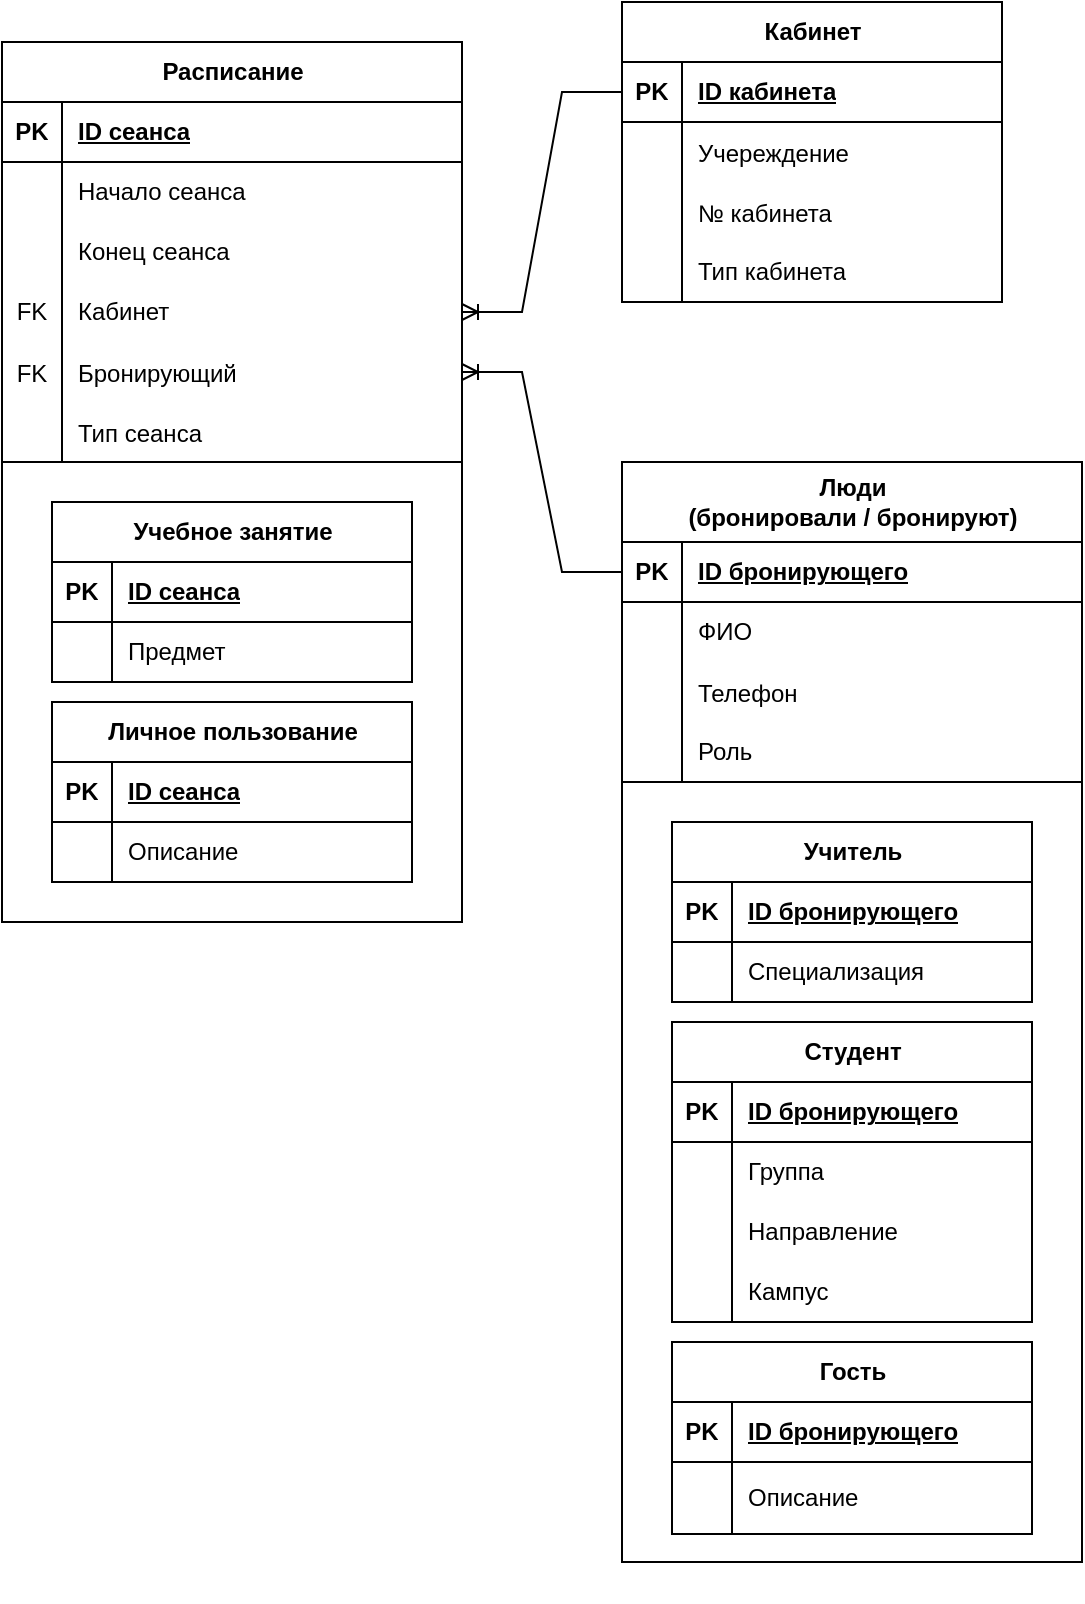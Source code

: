 <mxfile version="24.7.17">
  <diagram name="Page-1" id="GQPAW1GtwJ9Cb9B1Ui5l">
    <mxGraphModel dx="989" dy="580" grid="1" gridSize="10" guides="1" tooltips="1" connect="1" arrows="1" fold="1" page="1" pageScale="1" pageWidth="827" pageHeight="1169" math="0" shadow="0">
      <root>
        <mxCell id="0" />
        <mxCell id="1" parent="0" />
        <mxCell id="cDW0ULxtZVftsI7TQmaN-59" value="" style="group" vertex="1" connectable="0" parent="1">
          <mxGeometry x="30" y="190" width="230" height="440" as="geometry" />
        </mxCell>
        <mxCell id="cDW0ULxtZVftsI7TQmaN-13" value="" style="whiteSpace=wrap;html=1;align=center;verticalAlign=top;" vertex="1" parent="cDW0ULxtZVftsI7TQmaN-59">
          <mxGeometry width="230" height="440" as="geometry" />
        </mxCell>
        <mxCell id="cDW0ULxtZVftsI7TQmaN-31" value="Расписание" style="shape=table;startSize=30;container=1;collapsible=1;childLayout=tableLayout;fixedRows=1;rowLines=0;fontStyle=1;align=center;resizeLast=1;html=1;movable=1;resizable=1;rotatable=1;deletable=1;editable=1;locked=0;connectable=1;resizeWidth=1;" vertex="1" parent="cDW0ULxtZVftsI7TQmaN-59">
          <mxGeometry width="230.0" height="210" as="geometry" />
        </mxCell>
        <mxCell id="cDW0ULxtZVftsI7TQmaN-32" value="" style="shape=tableRow;horizontal=0;startSize=0;swimlaneHead=0;swimlaneBody=0;fillColor=none;collapsible=0;dropTarget=0;points=[[0,0.5],[1,0.5]];portConstraint=eastwest;top=0;left=0;right=0;bottom=1;movable=1;resizable=1;rotatable=1;deletable=1;editable=1;locked=0;connectable=1;resizeWidth=1;" vertex="1" parent="cDW0ULxtZVftsI7TQmaN-31">
          <mxGeometry y="30" width="230.0" height="30" as="geometry" />
        </mxCell>
        <mxCell id="cDW0ULxtZVftsI7TQmaN-33" value="PK" style="shape=partialRectangle;connectable=1;fillColor=none;top=0;left=0;bottom=0;right=0;fontStyle=1;overflow=hidden;whiteSpace=wrap;html=1;movable=1;resizable=1;rotatable=1;deletable=1;editable=1;locked=0;resizeWidth=1;" vertex="1" parent="cDW0ULxtZVftsI7TQmaN-32">
          <mxGeometry width="30" height="30" as="geometry">
            <mxRectangle width="30" height="30" as="alternateBounds" />
          </mxGeometry>
        </mxCell>
        <mxCell id="cDW0ULxtZVftsI7TQmaN-34" value="ID сеанса" style="shape=partialRectangle;connectable=1;fillColor=none;top=0;left=0;bottom=0;right=0;align=left;spacingLeft=6;fontStyle=5;overflow=hidden;whiteSpace=wrap;html=1;movable=1;resizable=1;rotatable=1;deletable=1;editable=1;locked=0;resizeWidth=1;" vertex="1" parent="cDW0ULxtZVftsI7TQmaN-32">
          <mxGeometry x="30" width="200.0" height="30" as="geometry">
            <mxRectangle width="200.0" height="30" as="alternateBounds" />
          </mxGeometry>
        </mxCell>
        <mxCell id="YwvZjFzLqk85yaAwuuCz-62" value="" style="shape=tableRow;horizontal=0;startSize=0;swimlaneHead=0;swimlaneBody=0;fillColor=none;collapsible=0;dropTarget=0;points=[[0,0.5],[1,0.5]];portConstraint=eastwest;top=0;left=0;right=0;bottom=0;movable=1;resizable=1;rotatable=1;deletable=1;editable=1;locked=0;connectable=1;resizeWidth=1;" parent="cDW0ULxtZVftsI7TQmaN-31" vertex="1">
          <mxGeometry y="60" width="230.0" height="30" as="geometry" />
        </mxCell>
        <mxCell id="YwvZjFzLqk85yaAwuuCz-63" value="" style="shape=partialRectangle;connectable=1;fillColor=none;top=0;left=0;bottom=0;right=0;editable=1;overflow=hidden;whiteSpace=wrap;html=1;movable=1;resizable=1;rotatable=1;deletable=1;locked=0;resizeWidth=1;" parent="YwvZjFzLqk85yaAwuuCz-62" vertex="1">
          <mxGeometry width="30" height="30" as="geometry">
            <mxRectangle width="30" height="30" as="alternateBounds" />
          </mxGeometry>
        </mxCell>
        <mxCell id="YwvZjFzLqk85yaAwuuCz-64" value="Начало сеанса" style="shape=partialRectangle;connectable=1;fillColor=none;top=0;left=0;bottom=0;right=0;align=left;spacingLeft=6;overflow=hidden;whiteSpace=wrap;html=1;movable=1;resizable=1;rotatable=1;deletable=1;editable=1;locked=0;resizeWidth=1;" parent="YwvZjFzLqk85yaAwuuCz-62" vertex="1">
          <mxGeometry x="30" width="200.0" height="30" as="geometry">
            <mxRectangle width="200.0" height="30" as="alternateBounds" />
          </mxGeometry>
        </mxCell>
        <mxCell id="YwvZjFzLqk85yaAwuuCz-65" value="" style="shape=tableRow;horizontal=0;startSize=0;swimlaneHead=0;swimlaneBody=0;fillColor=none;collapsible=0;dropTarget=0;points=[[0,0.5],[1,0.5]];portConstraint=eastwest;top=0;left=0;right=0;bottom=0;movable=1;resizable=1;rotatable=1;deletable=1;editable=1;locked=0;connectable=1;resizeWidth=1;" parent="cDW0ULxtZVftsI7TQmaN-31" vertex="1">
          <mxGeometry y="90" width="230.0" height="30" as="geometry" />
        </mxCell>
        <mxCell id="YwvZjFzLqk85yaAwuuCz-66" value="" style="shape=partialRectangle;connectable=1;fillColor=none;top=0;left=0;bottom=0;right=0;editable=1;overflow=hidden;whiteSpace=wrap;html=1;movable=1;resizable=1;rotatable=1;deletable=1;locked=0;resizeWidth=1;" parent="YwvZjFzLqk85yaAwuuCz-65" vertex="1">
          <mxGeometry width="30" height="30" as="geometry">
            <mxRectangle width="30" height="30" as="alternateBounds" />
          </mxGeometry>
        </mxCell>
        <mxCell id="YwvZjFzLqk85yaAwuuCz-67" value="Конец сеанса" style="shape=partialRectangle;connectable=1;fillColor=none;top=0;left=0;bottom=0;right=0;align=left;spacingLeft=6;overflow=hidden;whiteSpace=wrap;html=1;movable=1;resizable=1;rotatable=1;deletable=1;editable=1;locked=0;resizeWidth=1;" parent="YwvZjFzLqk85yaAwuuCz-65" vertex="1">
          <mxGeometry x="30" width="200.0" height="30" as="geometry">
            <mxRectangle width="200.0" height="30" as="alternateBounds" />
          </mxGeometry>
        </mxCell>
        <mxCell id="YwvZjFzLqk85yaAwuuCz-59" value="" style="shape=tableRow;horizontal=0;startSize=0;swimlaneHead=0;swimlaneBody=0;fillColor=none;collapsible=0;dropTarget=0;points=[[0,0.5],[1,0.5]];portConstraint=eastwest;top=0;left=0;right=0;bottom=0;" parent="cDW0ULxtZVftsI7TQmaN-31" vertex="1">
          <mxGeometry y="120" width="230.0" height="30" as="geometry" />
        </mxCell>
        <mxCell id="YwvZjFzLqk85yaAwuuCz-60" value="FK" style="shape=partialRectangle;connectable=0;fillColor=none;top=0;left=0;bottom=0;right=0;editable=1;overflow=hidden;whiteSpace=wrap;html=1;" parent="YwvZjFzLqk85yaAwuuCz-59" vertex="1">
          <mxGeometry width="30" height="30" as="geometry">
            <mxRectangle width="30" height="30" as="alternateBounds" />
          </mxGeometry>
        </mxCell>
        <mxCell id="YwvZjFzLqk85yaAwuuCz-61" value="Кабинет" style="shape=partialRectangle;connectable=0;fillColor=none;top=0;left=0;bottom=0;right=0;align=left;spacingLeft=6;overflow=hidden;whiteSpace=wrap;html=1;" parent="YwvZjFzLqk85yaAwuuCz-59" vertex="1">
          <mxGeometry x="30" width="200.0" height="30" as="geometry">
            <mxRectangle width="200.0" height="30" as="alternateBounds" />
          </mxGeometry>
        </mxCell>
        <mxCell id="cDW0ULxtZVftsI7TQmaN-79" value="" style="shape=tableRow;horizontal=0;startSize=0;swimlaneHead=0;swimlaneBody=0;fillColor=none;collapsible=0;dropTarget=0;points=[[0,0.5],[1,0.5]];portConstraint=eastwest;top=0;left=0;right=0;bottom=0;" vertex="1" parent="cDW0ULxtZVftsI7TQmaN-31">
          <mxGeometry y="150" width="230.0" height="30" as="geometry" />
        </mxCell>
        <mxCell id="cDW0ULxtZVftsI7TQmaN-80" value="FK" style="shape=partialRectangle;connectable=0;fillColor=none;top=0;left=0;bottom=0;right=0;editable=1;overflow=hidden;" vertex="1" parent="cDW0ULxtZVftsI7TQmaN-79">
          <mxGeometry width="30" height="30" as="geometry">
            <mxRectangle width="30" height="30" as="alternateBounds" />
          </mxGeometry>
        </mxCell>
        <mxCell id="cDW0ULxtZVftsI7TQmaN-81" value="Бронирующий" style="shape=partialRectangle;connectable=0;fillColor=none;top=0;left=0;bottom=0;right=0;align=left;spacingLeft=6;overflow=hidden;" vertex="1" parent="cDW0ULxtZVftsI7TQmaN-79">
          <mxGeometry x="30" width="200.0" height="30" as="geometry">
            <mxRectangle width="200.0" height="30" as="alternateBounds" />
          </mxGeometry>
        </mxCell>
        <mxCell id="cDW0ULxtZVftsI7TQmaN-76" value="" style="shape=tableRow;horizontal=0;startSize=0;swimlaneHead=0;swimlaneBody=0;fillColor=none;collapsible=0;dropTarget=0;points=[[0,0.5],[1,0.5]];portConstraint=eastwest;top=0;left=0;right=0;bottom=0;" vertex="1" parent="cDW0ULxtZVftsI7TQmaN-31">
          <mxGeometry y="180" width="230.0" height="30" as="geometry" />
        </mxCell>
        <mxCell id="cDW0ULxtZVftsI7TQmaN-77" value="" style="shape=partialRectangle;connectable=0;fillColor=none;top=0;left=0;bottom=0;right=0;editable=1;overflow=hidden;" vertex="1" parent="cDW0ULxtZVftsI7TQmaN-76">
          <mxGeometry width="30" height="30" as="geometry">
            <mxRectangle width="30" height="30" as="alternateBounds" />
          </mxGeometry>
        </mxCell>
        <mxCell id="cDW0ULxtZVftsI7TQmaN-78" value="Тип сеанса" style="shape=partialRectangle;connectable=0;fillColor=none;top=0;left=0;bottom=0;right=0;align=left;spacingLeft=6;overflow=hidden;" vertex="1" parent="cDW0ULxtZVftsI7TQmaN-76">
          <mxGeometry x="30" width="200.0" height="30" as="geometry">
            <mxRectangle width="200.0" height="30" as="alternateBounds" />
          </mxGeometry>
        </mxCell>
        <mxCell id="cDW0ULxtZVftsI7TQmaN-60" value="Учебное занятие" style="shape=table;startSize=30;container=1;collapsible=1;childLayout=tableLayout;fixedRows=1;rowLines=0;fontStyle=1;align=center;resizeLast=1;html=1;" vertex="1" parent="cDW0ULxtZVftsI7TQmaN-59">
          <mxGeometry x="25" y="230" width="180" height="90" as="geometry" />
        </mxCell>
        <mxCell id="cDW0ULxtZVftsI7TQmaN-61" value="" style="shape=tableRow;horizontal=0;startSize=0;swimlaneHead=0;swimlaneBody=0;fillColor=none;collapsible=0;dropTarget=0;points=[[0,0.5],[1,0.5]];portConstraint=eastwest;top=0;left=0;right=0;bottom=1;" vertex="1" parent="cDW0ULxtZVftsI7TQmaN-60">
          <mxGeometry y="30" width="180" height="30" as="geometry" />
        </mxCell>
        <mxCell id="cDW0ULxtZVftsI7TQmaN-62" value="PK" style="shape=partialRectangle;connectable=0;fillColor=none;top=0;left=0;bottom=0;right=0;fontStyle=1;overflow=hidden;whiteSpace=wrap;html=1;" vertex="1" parent="cDW0ULxtZVftsI7TQmaN-61">
          <mxGeometry width="30" height="30" as="geometry">
            <mxRectangle width="30" height="30" as="alternateBounds" />
          </mxGeometry>
        </mxCell>
        <mxCell id="cDW0ULxtZVftsI7TQmaN-63" value="ID сеанса" style="shape=partialRectangle;connectable=0;fillColor=none;top=0;left=0;bottom=0;right=0;align=left;spacingLeft=6;fontStyle=5;overflow=hidden;whiteSpace=wrap;html=1;" vertex="1" parent="cDW0ULxtZVftsI7TQmaN-61">
          <mxGeometry x="30" width="150" height="30" as="geometry">
            <mxRectangle width="150" height="30" as="alternateBounds" />
          </mxGeometry>
        </mxCell>
        <mxCell id="cDW0ULxtZVftsI7TQmaN-64" value="" style="shape=tableRow;horizontal=0;startSize=0;swimlaneHead=0;swimlaneBody=0;fillColor=none;collapsible=0;dropTarget=0;points=[[0,0.5],[1,0.5]];portConstraint=eastwest;top=0;left=0;right=0;bottom=0;" vertex="1" parent="cDW0ULxtZVftsI7TQmaN-60">
          <mxGeometry y="60" width="180" height="30" as="geometry" />
        </mxCell>
        <mxCell id="cDW0ULxtZVftsI7TQmaN-65" value="" style="shape=partialRectangle;connectable=0;fillColor=none;top=0;left=0;bottom=0;right=0;editable=1;overflow=hidden;whiteSpace=wrap;html=1;" vertex="1" parent="cDW0ULxtZVftsI7TQmaN-64">
          <mxGeometry width="30" height="30" as="geometry">
            <mxRectangle width="30" height="30" as="alternateBounds" />
          </mxGeometry>
        </mxCell>
        <mxCell id="cDW0ULxtZVftsI7TQmaN-66" value="Предмет" style="shape=partialRectangle;connectable=0;fillColor=none;top=0;left=0;bottom=0;right=0;align=left;spacingLeft=6;overflow=hidden;whiteSpace=wrap;html=1;" vertex="1" parent="cDW0ULxtZVftsI7TQmaN-64">
          <mxGeometry x="30" width="150" height="30" as="geometry">
            <mxRectangle width="150" height="30" as="alternateBounds" />
          </mxGeometry>
        </mxCell>
        <mxCell id="cDW0ULxtZVftsI7TQmaN-82" value="Личное пользование" style="shape=table;startSize=30;container=1;collapsible=1;childLayout=tableLayout;fixedRows=1;rowLines=0;fontStyle=1;align=center;resizeLast=1;html=1;" vertex="1" parent="cDW0ULxtZVftsI7TQmaN-59">
          <mxGeometry x="25" y="330" width="180" height="90" as="geometry" />
        </mxCell>
        <mxCell id="cDW0ULxtZVftsI7TQmaN-83" value="" style="shape=tableRow;horizontal=0;startSize=0;swimlaneHead=0;swimlaneBody=0;fillColor=none;collapsible=0;dropTarget=0;points=[[0,0.5],[1,0.5]];portConstraint=eastwest;top=0;left=0;right=0;bottom=1;" vertex="1" parent="cDW0ULxtZVftsI7TQmaN-82">
          <mxGeometry y="30" width="180" height="30" as="geometry" />
        </mxCell>
        <mxCell id="cDW0ULxtZVftsI7TQmaN-84" value="PK" style="shape=partialRectangle;connectable=0;fillColor=none;top=0;left=0;bottom=0;right=0;fontStyle=1;overflow=hidden;whiteSpace=wrap;html=1;" vertex="1" parent="cDW0ULxtZVftsI7TQmaN-83">
          <mxGeometry width="30" height="30" as="geometry">
            <mxRectangle width="30" height="30" as="alternateBounds" />
          </mxGeometry>
        </mxCell>
        <mxCell id="cDW0ULxtZVftsI7TQmaN-85" value="ID сеанса" style="shape=partialRectangle;connectable=0;fillColor=none;top=0;left=0;bottom=0;right=0;align=left;spacingLeft=6;fontStyle=5;overflow=hidden;whiteSpace=wrap;html=1;" vertex="1" parent="cDW0ULxtZVftsI7TQmaN-83">
          <mxGeometry x="30" width="150" height="30" as="geometry">
            <mxRectangle width="150" height="30" as="alternateBounds" />
          </mxGeometry>
        </mxCell>
        <mxCell id="cDW0ULxtZVftsI7TQmaN-86" value="" style="shape=tableRow;horizontal=0;startSize=0;swimlaneHead=0;swimlaneBody=0;fillColor=none;collapsible=0;dropTarget=0;points=[[0,0.5],[1,0.5]];portConstraint=eastwest;top=0;left=0;right=0;bottom=0;" vertex="1" parent="cDW0ULxtZVftsI7TQmaN-82">
          <mxGeometry y="60" width="180" height="30" as="geometry" />
        </mxCell>
        <mxCell id="cDW0ULxtZVftsI7TQmaN-87" value="" style="shape=partialRectangle;connectable=0;fillColor=none;top=0;left=0;bottom=0;right=0;editable=1;overflow=hidden;whiteSpace=wrap;html=1;" vertex="1" parent="cDW0ULxtZVftsI7TQmaN-86">
          <mxGeometry width="30" height="30" as="geometry">
            <mxRectangle width="30" height="30" as="alternateBounds" />
          </mxGeometry>
        </mxCell>
        <mxCell id="cDW0ULxtZVftsI7TQmaN-88" value="Описание" style="shape=partialRectangle;connectable=0;fillColor=none;top=0;left=0;bottom=0;right=0;align=left;spacingLeft=6;overflow=hidden;whiteSpace=wrap;html=1;" vertex="1" parent="cDW0ULxtZVftsI7TQmaN-86">
          <mxGeometry x="30" width="150" height="30" as="geometry">
            <mxRectangle width="150" height="30" as="alternateBounds" />
          </mxGeometry>
        </mxCell>
        <mxCell id="cDW0ULxtZVftsI7TQmaN-90" value="" style="edgeStyle=entityRelationEdgeStyle;fontSize=12;html=1;endArrow=ERoneToMany;rounded=0;" edge="1" parent="1" source="YwvZjFzLqk85yaAwuuCz-32" target="YwvZjFzLqk85yaAwuuCz-59">
          <mxGeometry width="100" height="100" relative="1" as="geometry">
            <mxPoint x="270" y="65" as="sourcePoint" />
            <mxPoint x="650" y="210" as="targetPoint" />
          </mxGeometry>
        </mxCell>
        <mxCell id="cDW0ULxtZVftsI7TQmaN-139" value="" style="group" vertex="1" connectable="0" parent="1">
          <mxGeometry x="340" y="400" width="230" height="570" as="geometry" />
        </mxCell>
        <mxCell id="cDW0ULxtZVftsI7TQmaN-138" value="" style="whiteSpace=wrap;html=1;align=center;" vertex="1" parent="cDW0ULxtZVftsI7TQmaN-139">
          <mxGeometry width="230" height="550" as="geometry" />
        </mxCell>
        <mxCell id="cDW0ULxtZVftsI7TQmaN-93" value="Люди&lt;br&gt;(бронировали / бронируют)" style="shape=table;startSize=40;container=1;collapsible=1;childLayout=tableLayout;fixedRows=1;rowLines=0;fontStyle=1;align=center;resizeLast=1;html=1;" vertex="1" parent="cDW0ULxtZVftsI7TQmaN-139">
          <mxGeometry width="230" height="160" as="geometry" />
        </mxCell>
        <mxCell id="cDW0ULxtZVftsI7TQmaN-94" value="" style="shape=tableRow;horizontal=0;startSize=0;swimlaneHead=0;swimlaneBody=0;fillColor=none;collapsible=0;dropTarget=0;points=[[0,0.5],[1,0.5]];portConstraint=eastwest;top=0;left=0;right=0;bottom=1;" vertex="1" parent="cDW0ULxtZVftsI7TQmaN-93">
          <mxGeometry y="40" width="230" height="30" as="geometry" />
        </mxCell>
        <mxCell id="cDW0ULxtZVftsI7TQmaN-95" value="PK" style="shape=partialRectangle;connectable=0;fillColor=none;top=0;left=0;bottom=0;right=0;fontStyle=1;overflow=hidden;whiteSpace=wrap;html=1;" vertex="1" parent="cDW0ULxtZVftsI7TQmaN-94">
          <mxGeometry width="30" height="30" as="geometry">
            <mxRectangle width="30" height="30" as="alternateBounds" />
          </mxGeometry>
        </mxCell>
        <mxCell id="cDW0ULxtZVftsI7TQmaN-96" value="ID бронирующего" style="shape=partialRectangle;connectable=0;fillColor=none;top=0;left=0;bottom=0;right=0;align=left;spacingLeft=6;fontStyle=5;overflow=hidden;whiteSpace=wrap;html=1;" vertex="1" parent="cDW0ULxtZVftsI7TQmaN-94">
          <mxGeometry x="30" width="200" height="30" as="geometry">
            <mxRectangle width="200" height="30" as="alternateBounds" />
          </mxGeometry>
        </mxCell>
        <mxCell id="cDW0ULxtZVftsI7TQmaN-97" value="" style="shape=tableRow;horizontal=0;startSize=0;swimlaneHead=0;swimlaneBody=0;fillColor=none;collapsible=0;dropTarget=0;points=[[0,0.5],[1,0.5]];portConstraint=eastwest;top=0;left=0;right=0;bottom=0;" vertex="1" parent="cDW0ULxtZVftsI7TQmaN-93">
          <mxGeometry y="70" width="230" height="30" as="geometry" />
        </mxCell>
        <mxCell id="cDW0ULxtZVftsI7TQmaN-98" value="" style="shape=partialRectangle;connectable=0;fillColor=none;top=0;left=0;bottom=0;right=0;editable=1;overflow=hidden;whiteSpace=wrap;html=1;" vertex="1" parent="cDW0ULxtZVftsI7TQmaN-97">
          <mxGeometry width="30" height="30" as="geometry">
            <mxRectangle width="30" height="30" as="alternateBounds" />
          </mxGeometry>
        </mxCell>
        <mxCell id="cDW0ULxtZVftsI7TQmaN-99" value="ФИО" style="shape=partialRectangle;connectable=0;fillColor=none;top=0;left=0;bottom=0;right=0;align=left;spacingLeft=6;overflow=hidden;whiteSpace=wrap;html=1;" vertex="1" parent="cDW0ULxtZVftsI7TQmaN-97">
          <mxGeometry x="30" width="200" height="30" as="geometry">
            <mxRectangle width="200" height="30" as="alternateBounds" />
          </mxGeometry>
        </mxCell>
        <mxCell id="cDW0ULxtZVftsI7TQmaN-153" value="" style="shape=tableRow;horizontal=0;startSize=0;swimlaneHead=0;swimlaneBody=0;fillColor=none;collapsible=0;dropTarget=0;points=[[0,0.5],[1,0.5]];portConstraint=eastwest;top=0;left=0;right=0;bottom=0;" vertex="1" parent="cDW0ULxtZVftsI7TQmaN-93">
          <mxGeometry y="100" width="230" height="30" as="geometry" />
        </mxCell>
        <mxCell id="cDW0ULxtZVftsI7TQmaN-154" value="" style="shape=partialRectangle;connectable=0;fillColor=none;top=0;left=0;bottom=0;right=0;editable=1;overflow=hidden;" vertex="1" parent="cDW0ULxtZVftsI7TQmaN-153">
          <mxGeometry width="30" height="30" as="geometry">
            <mxRectangle width="30" height="30" as="alternateBounds" />
          </mxGeometry>
        </mxCell>
        <mxCell id="cDW0ULxtZVftsI7TQmaN-155" value="Телефон" style="shape=partialRectangle;connectable=0;fillColor=none;top=0;left=0;bottom=0;right=0;align=left;spacingLeft=6;overflow=hidden;" vertex="1" parent="cDW0ULxtZVftsI7TQmaN-153">
          <mxGeometry x="30" width="200" height="30" as="geometry">
            <mxRectangle width="200" height="30" as="alternateBounds" />
          </mxGeometry>
        </mxCell>
        <mxCell id="cDW0ULxtZVftsI7TQmaN-100" value="" style="shape=tableRow;horizontal=0;startSize=0;swimlaneHead=0;swimlaneBody=0;fillColor=none;collapsible=0;dropTarget=0;points=[[0,0.5],[1,0.5]];portConstraint=eastwest;top=0;left=0;right=0;bottom=0;" vertex="1" parent="cDW0ULxtZVftsI7TQmaN-93">
          <mxGeometry y="130" width="230" height="30" as="geometry" />
        </mxCell>
        <mxCell id="cDW0ULxtZVftsI7TQmaN-101" value="" style="shape=partialRectangle;connectable=0;fillColor=none;top=0;left=0;bottom=0;right=0;editable=1;overflow=hidden;whiteSpace=wrap;html=1;" vertex="1" parent="cDW0ULxtZVftsI7TQmaN-100">
          <mxGeometry width="30" height="30" as="geometry">
            <mxRectangle width="30" height="30" as="alternateBounds" />
          </mxGeometry>
        </mxCell>
        <mxCell id="cDW0ULxtZVftsI7TQmaN-102" value="Роль" style="shape=partialRectangle;connectable=0;fillColor=none;top=0;left=0;bottom=0;right=0;align=left;spacingLeft=6;overflow=hidden;whiteSpace=wrap;html=1;" vertex="1" parent="cDW0ULxtZVftsI7TQmaN-100">
          <mxGeometry x="30" width="200" height="30" as="geometry">
            <mxRectangle width="200" height="30" as="alternateBounds" />
          </mxGeometry>
        </mxCell>
        <mxCell id="cDW0ULxtZVftsI7TQmaN-140" value="Учитель" style="shape=table;startSize=30;container=1;collapsible=1;childLayout=tableLayout;fixedRows=1;rowLines=0;fontStyle=1;align=center;resizeLast=1;html=1;" vertex="1" parent="cDW0ULxtZVftsI7TQmaN-139">
          <mxGeometry x="25" y="180" width="180" height="90" as="geometry" />
        </mxCell>
        <mxCell id="cDW0ULxtZVftsI7TQmaN-141" value="" style="shape=tableRow;horizontal=0;startSize=0;swimlaneHead=0;swimlaneBody=0;fillColor=none;collapsible=0;dropTarget=0;points=[[0,0.5],[1,0.5]];portConstraint=eastwest;top=0;left=0;right=0;bottom=1;" vertex="1" parent="cDW0ULxtZVftsI7TQmaN-140">
          <mxGeometry y="30" width="180" height="30" as="geometry" />
        </mxCell>
        <mxCell id="cDW0ULxtZVftsI7TQmaN-142" value="PK" style="shape=partialRectangle;connectable=0;fillColor=none;top=0;left=0;bottom=0;right=0;fontStyle=1;overflow=hidden;whiteSpace=wrap;html=1;" vertex="1" parent="cDW0ULxtZVftsI7TQmaN-141">
          <mxGeometry width="30" height="30" as="geometry">
            <mxRectangle width="30" height="30" as="alternateBounds" />
          </mxGeometry>
        </mxCell>
        <mxCell id="cDW0ULxtZVftsI7TQmaN-143" value="ID бронирующего" style="shape=partialRectangle;connectable=0;fillColor=none;top=0;left=0;bottom=0;right=0;align=left;spacingLeft=6;fontStyle=5;overflow=hidden;whiteSpace=wrap;html=1;" vertex="1" parent="cDW0ULxtZVftsI7TQmaN-141">
          <mxGeometry x="30" width="150" height="30" as="geometry">
            <mxRectangle width="150" height="30" as="alternateBounds" />
          </mxGeometry>
        </mxCell>
        <mxCell id="cDW0ULxtZVftsI7TQmaN-144" value="" style="shape=tableRow;horizontal=0;startSize=0;swimlaneHead=0;swimlaneBody=0;fillColor=none;collapsible=0;dropTarget=0;points=[[0,0.5],[1,0.5]];portConstraint=eastwest;top=0;left=0;right=0;bottom=0;" vertex="1" parent="cDW0ULxtZVftsI7TQmaN-140">
          <mxGeometry y="60" width="180" height="30" as="geometry" />
        </mxCell>
        <mxCell id="cDW0ULxtZVftsI7TQmaN-145" value="" style="shape=partialRectangle;connectable=0;fillColor=none;top=0;left=0;bottom=0;right=0;editable=1;overflow=hidden;whiteSpace=wrap;html=1;" vertex="1" parent="cDW0ULxtZVftsI7TQmaN-144">
          <mxGeometry width="30" height="30" as="geometry">
            <mxRectangle width="30" height="30" as="alternateBounds" />
          </mxGeometry>
        </mxCell>
        <mxCell id="cDW0ULxtZVftsI7TQmaN-146" value="Специализация" style="shape=partialRectangle;connectable=0;fillColor=none;top=0;left=0;bottom=0;right=0;align=left;spacingLeft=6;overflow=hidden;whiteSpace=wrap;html=1;" vertex="1" parent="cDW0ULxtZVftsI7TQmaN-144">
          <mxGeometry x="30" width="150" height="30" as="geometry">
            <mxRectangle width="150" height="30" as="alternateBounds" />
          </mxGeometry>
        </mxCell>
        <mxCell id="cDW0ULxtZVftsI7TQmaN-156" value="Студент" style="shape=table;startSize=30;container=1;collapsible=1;childLayout=tableLayout;fixedRows=1;rowLines=0;fontStyle=1;align=center;resizeLast=1;html=1;" vertex="1" parent="cDW0ULxtZVftsI7TQmaN-139">
          <mxGeometry x="25" y="280" width="180" height="150" as="geometry" />
        </mxCell>
        <mxCell id="cDW0ULxtZVftsI7TQmaN-157" value="" style="shape=tableRow;horizontal=0;startSize=0;swimlaneHead=0;swimlaneBody=0;fillColor=none;collapsible=0;dropTarget=0;points=[[0,0.5],[1,0.5]];portConstraint=eastwest;top=0;left=0;right=0;bottom=1;" vertex="1" parent="cDW0ULxtZVftsI7TQmaN-156">
          <mxGeometry y="30" width="180" height="30" as="geometry" />
        </mxCell>
        <mxCell id="cDW0ULxtZVftsI7TQmaN-158" value="PK" style="shape=partialRectangle;connectable=0;fillColor=none;top=0;left=0;bottom=0;right=0;fontStyle=1;overflow=hidden;whiteSpace=wrap;html=1;" vertex="1" parent="cDW0ULxtZVftsI7TQmaN-157">
          <mxGeometry width="30" height="30" as="geometry">
            <mxRectangle width="30" height="30" as="alternateBounds" />
          </mxGeometry>
        </mxCell>
        <mxCell id="cDW0ULxtZVftsI7TQmaN-159" value="ID бронирующего" style="shape=partialRectangle;connectable=0;fillColor=none;top=0;left=0;bottom=0;right=0;align=left;spacingLeft=6;fontStyle=5;overflow=hidden;whiteSpace=wrap;html=1;" vertex="1" parent="cDW0ULxtZVftsI7TQmaN-157">
          <mxGeometry x="30" width="150" height="30" as="geometry">
            <mxRectangle width="150" height="30" as="alternateBounds" />
          </mxGeometry>
        </mxCell>
        <mxCell id="cDW0ULxtZVftsI7TQmaN-160" value="" style="shape=tableRow;horizontal=0;startSize=0;swimlaneHead=0;swimlaneBody=0;fillColor=none;collapsible=0;dropTarget=0;points=[[0,0.5],[1,0.5]];portConstraint=eastwest;top=0;left=0;right=0;bottom=0;" vertex="1" parent="cDW0ULxtZVftsI7TQmaN-156">
          <mxGeometry y="60" width="180" height="30" as="geometry" />
        </mxCell>
        <mxCell id="cDW0ULxtZVftsI7TQmaN-161" value="" style="shape=partialRectangle;connectable=0;fillColor=none;top=0;left=0;bottom=0;right=0;editable=1;overflow=hidden;whiteSpace=wrap;html=1;" vertex="1" parent="cDW0ULxtZVftsI7TQmaN-160">
          <mxGeometry width="30" height="30" as="geometry">
            <mxRectangle width="30" height="30" as="alternateBounds" />
          </mxGeometry>
        </mxCell>
        <mxCell id="cDW0ULxtZVftsI7TQmaN-162" value="Группа" style="shape=partialRectangle;connectable=0;fillColor=none;top=0;left=0;bottom=0;right=0;align=left;spacingLeft=6;overflow=hidden;whiteSpace=wrap;html=1;" vertex="1" parent="cDW0ULxtZVftsI7TQmaN-160">
          <mxGeometry x="30" width="150" height="30" as="geometry">
            <mxRectangle width="150" height="30" as="alternateBounds" />
          </mxGeometry>
        </mxCell>
        <mxCell id="cDW0ULxtZVftsI7TQmaN-163" value="" style="shape=tableRow;horizontal=0;startSize=0;swimlaneHead=0;swimlaneBody=0;fillColor=none;collapsible=0;dropTarget=0;points=[[0,0.5],[1,0.5]];portConstraint=eastwest;top=0;left=0;right=0;bottom=0;" vertex="1" parent="cDW0ULxtZVftsI7TQmaN-156">
          <mxGeometry y="90" width="180" height="30" as="geometry" />
        </mxCell>
        <mxCell id="cDW0ULxtZVftsI7TQmaN-164" value="" style="shape=partialRectangle;connectable=0;fillColor=none;top=0;left=0;bottom=0;right=0;editable=1;overflow=hidden;whiteSpace=wrap;html=1;" vertex="1" parent="cDW0ULxtZVftsI7TQmaN-163">
          <mxGeometry width="30" height="30" as="geometry">
            <mxRectangle width="30" height="30" as="alternateBounds" />
          </mxGeometry>
        </mxCell>
        <mxCell id="cDW0ULxtZVftsI7TQmaN-165" value="Направление" style="shape=partialRectangle;connectable=0;fillColor=none;top=0;left=0;bottom=0;right=0;align=left;spacingLeft=6;overflow=hidden;whiteSpace=wrap;html=1;" vertex="1" parent="cDW0ULxtZVftsI7TQmaN-163">
          <mxGeometry x="30" width="150" height="30" as="geometry">
            <mxRectangle width="150" height="30" as="alternateBounds" />
          </mxGeometry>
        </mxCell>
        <mxCell id="cDW0ULxtZVftsI7TQmaN-166" value="" style="shape=tableRow;horizontal=0;startSize=0;swimlaneHead=0;swimlaneBody=0;fillColor=none;collapsible=0;dropTarget=0;points=[[0,0.5],[1,0.5]];portConstraint=eastwest;top=0;left=0;right=0;bottom=0;" vertex="1" parent="cDW0ULxtZVftsI7TQmaN-156">
          <mxGeometry y="120" width="180" height="30" as="geometry" />
        </mxCell>
        <mxCell id="cDW0ULxtZVftsI7TQmaN-167" value="" style="shape=partialRectangle;connectable=0;fillColor=none;top=0;left=0;bottom=0;right=0;editable=1;overflow=hidden;whiteSpace=wrap;html=1;" vertex="1" parent="cDW0ULxtZVftsI7TQmaN-166">
          <mxGeometry width="30" height="30" as="geometry">
            <mxRectangle width="30" height="30" as="alternateBounds" />
          </mxGeometry>
        </mxCell>
        <mxCell id="cDW0ULxtZVftsI7TQmaN-168" value="Кампус" style="shape=partialRectangle;connectable=0;fillColor=none;top=0;left=0;bottom=0;right=0;align=left;spacingLeft=6;overflow=hidden;whiteSpace=wrap;html=1;" vertex="1" parent="cDW0ULxtZVftsI7TQmaN-166">
          <mxGeometry x="30" width="150" height="30" as="geometry">
            <mxRectangle width="150" height="30" as="alternateBounds" />
          </mxGeometry>
        </mxCell>
        <mxCell id="cDW0ULxtZVftsI7TQmaN-176" value="Гость" style="shape=table;startSize=30;container=1;collapsible=1;childLayout=tableLayout;fixedRows=1;rowLines=0;fontStyle=1;align=center;resizeLast=1;html=1;" vertex="1" parent="cDW0ULxtZVftsI7TQmaN-139">
          <mxGeometry x="25" y="440" width="180" height="96" as="geometry" />
        </mxCell>
        <mxCell id="cDW0ULxtZVftsI7TQmaN-177" value="" style="shape=tableRow;horizontal=0;startSize=0;swimlaneHead=0;swimlaneBody=0;fillColor=none;collapsible=0;dropTarget=0;points=[[0,0.5],[1,0.5]];portConstraint=eastwest;top=0;left=0;right=0;bottom=1;" vertex="1" parent="cDW0ULxtZVftsI7TQmaN-176">
          <mxGeometry y="30" width="180" height="30" as="geometry" />
        </mxCell>
        <mxCell id="cDW0ULxtZVftsI7TQmaN-178" value="PK" style="shape=partialRectangle;connectable=0;fillColor=none;top=0;left=0;bottom=0;right=0;fontStyle=1;overflow=hidden;whiteSpace=wrap;html=1;" vertex="1" parent="cDW0ULxtZVftsI7TQmaN-177">
          <mxGeometry width="30" height="30" as="geometry">
            <mxRectangle width="30" height="30" as="alternateBounds" />
          </mxGeometry>
        </mxCell>
        <mxCell id="cDW0ULxtZVftsI7TQmaN-179" value="ID бронирующего" style="shape=partialRectangle;connectable=0;fillColor=none;top=0;left=0;bottom=0;right=0;align=left;spacingLeft=6;fontStyle=5;overflow=hidden;whiteSpace=wrap;html=1;" vertex="1" parent="cDW0ULxtZVftsI7TQmaN-177">
          <mxGeometry x="30" width="150" height="30" as="geometry">
            <mxRectangle width="150" height="30" as="alternateBounds" />
          </mxGeometry>
        </mxCell>
        <mxCell id="cDW0ULxtZVftsI7TQmaN-180" value="" style="shape=tableRow;horizontal=0;startSize=0;swimlaneHead=0;swimlaneBody=0;fillColor=none;collapsible=0;dropTarget=0;points=[[0,0.5],[1,0.5]];portConstraint=eastwest;top=0;left=0;right=0;bottom=0;" vertex="1" parent="cDW0ULxtZVftsI7TQmaN-176">
          <mxGeometry y="60" width="180" height="36" as="geometry" />
        </mxCell>
        <mxCell id="cDW0ULxtZVftsI7TQmaN-181" value="" style="shape=partialRectangle;connectable=0;fillColor=none;top=0;left=0;bottom=0;right=0;editable=1;overflow=hidden;whiteSpace=wrap;html=1;" vertex="1" parent="cDW0ULxtZVftsI7TQmaN-180">
          <mxGeometry width="30" height="36" as="geometry">
            <mxRectangle width="30" height="36" as="alternateBounds" />
          </mxGeometry>
        </mxCell>
        <mxCell id="cDW0ULxtZVftsI7TQmaN-182" value="Описание" style="shape=partialRectangle;connectable=0;fillColor=none;top=0;left=0;bottom=0;right=0;align=left;spacingLeft=6;overflow=hidden;whiteSpace=wrap;html=1;" vertex="1" parent="cDW0ULxtZVftsI7TQmaN-180">
          <mxGeometry x="30" width="150" height="36" as="geometry">
            <mxRectangle width="150" height="36" as="alternateBounds" />
          </mxGeometry>
        </mxCell>
        <mxCell id="cDW0ULxtZVftsI7TQmaN-189" value="" style="edgeStyle=entityRelationEdgeStyle;fontSize=12;html=1;endArrow=ERoneToMany;rounded=0;" edge="1" parent="1" source="cDW0ULxtZVftsI7TQmaN-94" target="cDW0ULxtZVftsI7TQmaN-79">
          <mxGeometry width="100" height="100" relative="1" as="geometry">
            <mxPoint x="90" y="490" as="sourcePoint" />
            <mxPoint x="190" y="390" as="targetPoint" />
          </mxGeometry>
        </mxCell>
        <mxCell id="cDW0ULxtZVftsI7TQmaN-193" value="" style="group" vertex="1" connectable="0" parent="1">
          <mxGeometry x="340" y="170" width="190" height="150" as="geometry" />
        </mxCell>
        <mxCell id="cDW0ULxtZVftsI7TQmaN-191" value="" style="whiteSpace=wrap;html=1;align=center;" vertex="1" parent="cDW0ULxtZVftsI7TQmaN-193">
          <mxGeometry width="190" height="150" as="geometry" />
        </mxCell>
        <mxCell id="YwvZjFzLqk85yaAwuuCz-31" value="Кабинет" style="shape=table;startSize=30;container=1;collapsible=1;childLayout=tableLayout;fixedRows=1;rowLines=0;fontStyle=1;align=center;resizeLast=1;html=1;" parent="cDW0ULxtZVftsI7TQmaN-193" vertex="1">
          <mxGeometry width="190" height="150" as="geometry">
            <mxRectangle x="390" y="360" width="90" height="30" as="alternateBounds" />
          </mxGeometry>
        </mxCell>
        <mxCell id="YwvZjFzLqk85yaAwuuCz-32" value="" style="shape=tableRow;horizontal=0;startSize=0;swimlaneHead=0;swimlaneBody=0;fillColor=none;collapsible=0;dropTarget=0;points=[[0,0.5],[1,0.5]];portConstraint=eastwest;top=0;left=0;right=0;bottom=1;" parent="YwvZjFzLqk85yaAwuuCz-31" vertex="1">
          <mxGeometry y="30" width="190" height="30" as="geometry" />
        </mxCell>
        <mxCell id="YwvZjFzLqk85yaAwuuCz-33" value="PK" style="shape=partialRectangle;connectable=0;fillColor=none;top=0;left=0;bottom=0;right=0;fontStyle=1;overflow=hidden;whiteSpace=wrap;html=1;" parent="YwvZjFzLqk85yaAwuuCz-32" vertex="1">
          <mxGeometry width="30" height="30" as="geometry">
            <mxRectangle width="30" height="30" as="alternateBounds" />
          </mxGeometry>
        </mxCell>
        <mxCell id="YwvZjFzLqk85yaAwuuCz-34" value="ID кабинета" style="shape=partialRectangle;connectable=0;fillColor=none;top=0;left=0;bottom=0;right=0;align=left;spacingLeft=6;fontStyle=5;overflow=hidden;whiteSpace=wrap;html=1;" parent="YwvZjFzLqk85yaAwuuCz-32" vertex="1">
          <mxGeometry x="30" width="160" height="30" as="geometry">
            <mxRectangle width="160" height="30" as="alternateBounds" />
          </mxGeometry>
        </mxCell>
        <mxCell id="cDW0ULxtZVftsI7TQmaN-5" value="" style="shape=tableRow;horizontal=0;startSize=0;swimlaneHead=0;swimlaneBody=0;fillColor=none;collapsible=0;dropTarget=0;points=[[0,0.5],[1,0.5]];portConstraint=eastwest;top=0;left=0;right=0;bottom=0;" vertex="1" parent="YwvZjFzLqk85yaAwuuCz-31">
          <mxGeometry y="60" width="190" height="30" as="geometry" />
        </mxCell>
        <mxCell id="cDW0ULxtZVftsI7TQmaN-6" value="" style="shape=partialRectangle;connectable=0;fillColor=none;top=0;left=0;bottom=0;right=0;editable=1;overflow=hidden;" vertex="1" parent="cDW0ULxtZVftsI7TQmaN-5">
          <mxGeometry width="30" height="30" as="geometry">
            <mxRectangle width="30" height="30" as="alternateBounds" />
          </mxGeometry>
        </mxCell>
        <mxCell id="cDW0ULxtZVftsI7TQmaN-7" value="Учереждение" style="shape=partialRectangle;connectable=0;fillColor=none;top=0;left=0;bottom=0;right=0;align=left;spacingLeft=6;overflow=hidden;" vertex="1" parent="cDW0ULxtZVftsI7TQmaN-5">
          <mxGeometry x="30" width="160" height="30" as="geometry">
            <mxRectangle width="160" height="30" as="alternateBounds" />
          </mxGeometry>
        </mxCell>
        <mxCell id="cDW0ULxtZVftsI7TQmaN-2" value="" style="shape=tableRow;horizontal=0;startSize=0;swimlaneHead=0;swimlaneBody=0;fillColor=none;collapsible=0;dropTarget=0;points=[[0,0.5],[1,0.5]];portConstraint=eastwest;top=0;left=0;right=0;bottom=0;" vertex="1" parent="YwvZjFzLqk85yaAwuuCz-31">
          <mxGeometry y="90" width="190" height="30" as="geometry" />
        </mxCell>
        <mxCell id="cDW0ULxtZVftsI7TQmaN-3" value="" style="shape=partialRectangle;connectable=0;fillColor=none;top=0;left=0;bottom=0;right=0;editable=1;overflow=hidden;" vertex="1" parent="cDW0ULxtZVftsI7TQmaN-2">
          <mxGeometry width="30" height="30" as="geometry">
            <mxRectangle width="30" height="30" as="alternateBounds" />
          </mxGeometry>
        </mxCell>
        <mxCell id="cDW0ULxtZVftsI7TQmaN-4" value="№ кабинета" style="shape=partialRectangle;connectable=0;fillColor=none;top=0;left=0;bottom=0;right=0;align=left;spacingLeft=6;overflow=hidden;" vertex="1" parent="cDW0ULxtZVftsI7TQmaN-2">
          <mxGeometry x="30" width="160" height="30" as="geometry">
            <mxRectangle width="160" height="30" as="alternateBounds" />
          </mxGeometry>
        </mxCell>
        <mxCell id="YwvZjFzLqk85yaAwuuCz-35" value="" style="shape=tableRow;horizontal=0;startSize=0;swimlaneHead=0;swimlaneBody=0;fillColor=none;collapsible=0;dropTarget=0;points=[[0,0.5],[1,0.5]];portConstraint=eastwest;top=0;left=0;right=0;bottom=0;" parent="YwvZjFzLqk85yaAwuuCz-31" vertex="1">
          <mxGeometry y="120" width="190" height="30" as="geometry" />
        </mxCell>
        <mxCell id="YwvZjFzLqk85yaAwuuCz-36" value="" style="shape=partialRectangle;connectable=0;fillColor=none;top=0;left=0;bottom=0;right=0;editable=1;overflow=hidden;whiteSpace=wrap;html=1;" parent="YwvZjFzLqk85yaAwuuCz-35" vertex="1">
          <mxGeometry width="30" height="30" as="geometry">
            <mxRectangle width="30" height="30" as="alternateBounds" />
          </mxGeometry>
        </mxCell>
        <mxCell id="YwvZjFzLqk85yaAwuuCz-37" value="Тип кабинета" style="shape=partialRectangle;connectable=0;fillColor=none;top=0;left=0;bottom=0;right=0;align=left;spacingLeft=6;overflow=hidden;whiteSpace=wrap;html=1;" parent="YwvZjFzLqk85yaAwuuCz-35" vertex="1">
          <mxGeometry x="30" width="160" height="30" as="geometry">
            <mxRectangle width="160" height="30" as="alternateBounds" />
          </mxGeometry>
        </mxCell>
      </root>
    </mxGraphModel>
  </diagram>
</mxfile>
